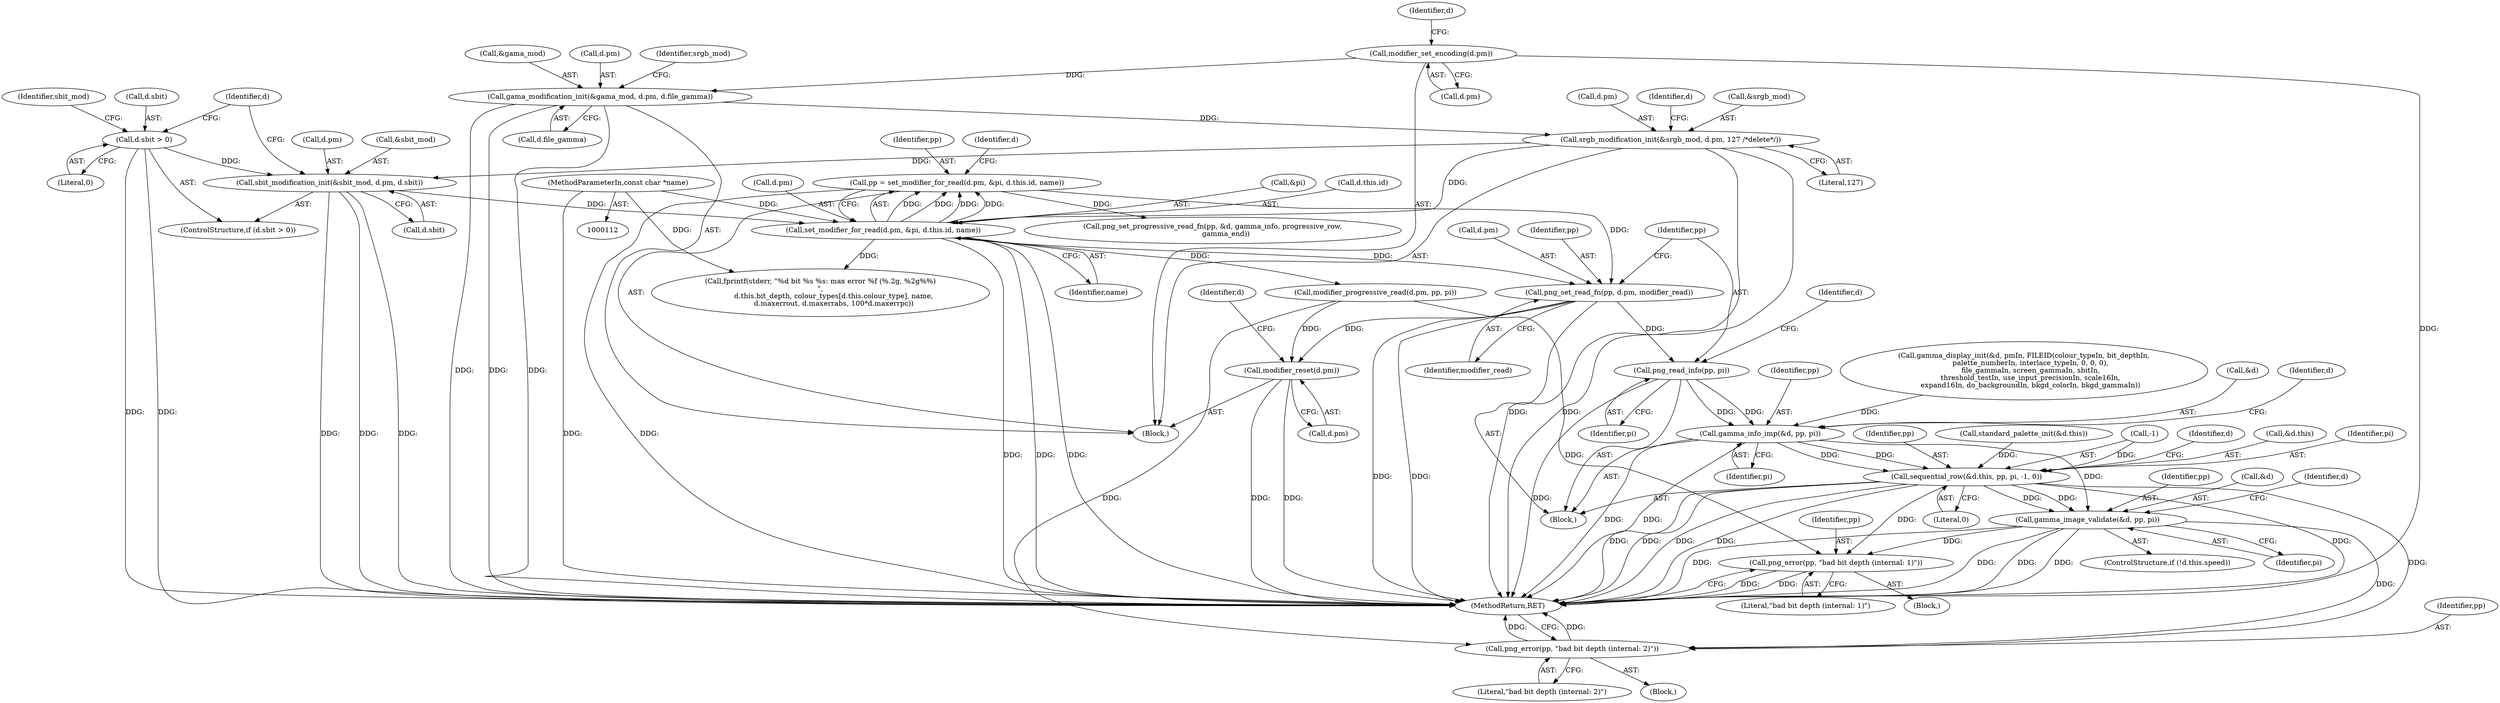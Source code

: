 digraph "0_Android_9d4853418ab2f754c2b63e091c29c5529b8b86ca_48@API" {
"1000272" [label="(Call,png_set_read_fn(pp, d.pm, modifier_read))"];
"1000229" [label="(Call,pp = set_modifier_for_read(d.pm, &pi, d.this.id, name))"];
"1000231" [label="(Call,set_modifier_for_read(d.pm, &pi, d.this.id, name))"];
"1000214" [label="(Call,sbit_modification_init(&sbit_mod, d.pm, d.sbit))"];
"1000201" [label="(Call,srgb_modification_init(&srgb_mod, d.pm, 127 /*delete*/))"];
"1000192" [label="(Call,gama_modification_init(&gama_mod, d.pm, d.file_gamma))"];
"1000172" [label="(Call,modifier_set_encoding(d.pm))"];
"1000209" [label="(Call,d.sbit > 0)"];
"1000122" [label="(MethodParameterIn,const char *name)"];
"1000278" [label="(Call,png_read_info(pp, pi))"];
"1000281" [label="(Call,gamma_info_imp(&d, pp, pi))"];
"1000286" [label="(Call,sequential_row(&d.this, pp, pi, -1, 0))"];
"1000303" [label="(Call,gamma_image_validate(&d, pp, pi))"];
"1000478" [label="(Call,png_error(pp, \"bad bit depth (internal: 1)\"))"];
"1000549" [label="(Call,png_error(pp, \"bad bit depth (internal: 2)\"))"];
"1000318" [label="(Call,modifier_reset(d.pm))"];
"1000285" [label="(Identifier,pi)"];
"1000226" [label="(Identifier,d)"];
"1000307" [label="(Identifier,pi)"];
"1000479" [label="(Identifier,pp)"];
"1000326" [label="(Identifier,d)"];
"1000274" [label="(Call,d.pm)"];
"1000277" [label="(Identifier,modifier_read)"];
"1000283" [label="(Identifier,d)"];
"1000279" [label="(Identifier,pp)"];
"1000220" [label="(Call,d.sbit)"];
"1000204" [label="(Call,d.pm)"];
"1000179" [label="(Identifier,d)"];
"1000235" [label="(Call,&pi)"];
"1000291" [label="(Identifier,pp)"];
"1000340" [label="(Call,fprintf(stderr, \"%d bit %s %s: max error %f (%.2g, %2g%%)\n\",\n            d.this.bit_depth, colour_types[d.this.colour_type], name,\n            d.maxerrout, d.maxerrabs, 100*d.maxerrpc))"];
"1000303" [label="(Call,gamma_image_validate(&d, pp, pi))"];
"1000237" [label="(Call,d.this.id)"];
"1000242" [label="(Identifier,name)"];
"1000232" [label="(Call,d.pm)"];
"1000278" [label="(Call,png_read_info(pp, pi))"];
"1000264" [label="(Call,modifier_progressive_read(d.pm, pp, pi))"];
"1000243" [label="(Call,standard_palette_init(&d.this))"];
"1000295" [label="(Literal,0)"];
"1000286" [label="(Call,sequential_row(&d.this, pp, pi, -1, 0))"];
"1000478" [label="(Call,png_error(pp, \"bad bit depth (internal: 1)\"))"];
"1000551" [label="(Literal,\"bad bit depth (internal: 2)\")"];
"1000293" [label="(Call,-1)"];
"1000213" [label="(Literal,0)"];
"1000207" [label="(Literal,127)"];
"1000284" [label="(Identifier,pp)"];
"1000319" [label="(Call,d.pm)"];
"1000193" [label="(Call,&gama_mod)"];
"1000480" [label="(Literal,\"bad bit depth (internal: 1)\")"];
"1000230" [label="(Identifier,pp)"];
"1000300" [label="(Identifier,d)"];
"1000173" [label="(Call,d.pm)"];
"1000304" [label="(Call,&d)"];
"1000208" [label="(ControlStructure,if (d.sbit > 0))"];
"1000137" [label="(Call,gamma_display_init(&d, pmIn, FILEID(colour_typeIn, bit_depthIn,\n      palette_numberIn, interlace_typeIn, 0, 0, 0),\n      file_gammaIn, screen_gammaIn, sbitIn,\n      threshold_testIn, use_input_precisionIn, scale16In,\n      expand16In, do_backgroundIn, bkgd_colorIn, bkgd_gammaIn))"];
"1000320" [label="(Identifier,d)"];
"1000257" [label="(Call,png_set_progressive_read_fn(pp, &d, gamma_info, progressive_row,\n            gamma_end))"];
"1000318" [label="(Call,modifier_reset(d.pm))"];
"1000211" [label="(Identifier,d)"];
"1000581" [label="(MethodReturn,RET)"];
"1000272" [label="(Call,png_set_read_fn(pp, d.pm, modifier_read))"];
"1000281" [label="(Call,gamma_info_imp(&d, pp, pi))"];
"1000216" [label="(Identifier,sbit_mod)"];
"1000159" [label="(Block,)"];
"1000306" [label="(Identifier,pp)"];
"1000282" [label="(Call,&d)"];
"1000390" [label="(Block,)"];
"1000246" [label="(Identifier,d)"];
"1000287" [label="(Call,&d.this)"];
"1000505" [label="(Block,)"];
"1000550" [label="(Identifier,pp)"];
"1000231" [label="(Call,set_modifier_for_read(d.pm, &pi, d.this.id, name))"];
"1000198" [label="(Call,d.file_gamma)"];
"1000217" [label="(Call,d.pm)"];
"1000192" [label="(Call,gama_modification_init(&gama_mod, d.pm, d.file_gamma))"];
"1000195" [label="(Call,d.pm)"];
"1000172" [label="(Call,modifier_set_encoding(d.pm))"];
"1000210" [label="(Call,d.sbit)"];
"1000273" [label="(Identifier,pp)"];
"1000280" [label="(Identifier,pi)"];
"1000289" [label="(Identifier,d)"];
"1000214" [label="(Call,sbit_modification_init(&sbit_mod, d.pm, d.sbit))"];
"1000201" [label="(Call,srgb_modification_init(&srgb_mod, d.pm, 127 /*delete*/))"];
"1000271" [label="(Block,)"];
"1000203" [label="(Identifier,srgb_mod)"];
"1000209" [label="(Call,d.sbit > 0)"];
"1000296" [label="(ControlStructure,if (!d.this.speed))"];
"1000202" [label="(Call,&srgb_mod)"];
"1000122" [label="(MethodParameterIn,const char *name)"];
"1000549" [label="(Call,png_error(pp, \"bad bit depth (internal: 2)\"))"];
"1000215" [label="(Call,&sbit_mod)"];
"1000229" [label="(Call,pp = set_modifier_for_read(d.pm, &pi, d.this.id, name))"];
"1000292" [label="(Identifier,pi)"];
"1000272" -> "1000271"  [label="AST: "];
"1000272" -> "1000277"  [label="CFG: "];
"1000273" -> "1000272"  [label="AST: "];
"1000274" -> "1000272"  [label="AST: "];
"1000277" -> "1000272"  [label="AST: "];
"1000279" -> "1000272"  [label="CFG: "];
"1000272" -> "1000581"  [label="DDG: "];
"1000272" -> "1000581"  [label="DDG: "];
"1000229" -> "1000272"  [label="DDG: "];
"1000231" -> "1000272"  [label="DDG: "];
"1000272" -> "1000278"  [label="DDG: "];
"1000272" -> "1000318"  [label="DDG: "];
"1000229" -> "1000159"  [label="AST: "];
"1000229" -> "1000231"  [label="CFG: "];
"1000230" -> "1000229"  [label="AST: "];
"1000231" -> "1000229"  [label="AST: "];
"1000246" -> "1000229"  [label="CFG: "];
"1000229" -> "1000581"  [label="DDG: "];
"1000231" -> "1000229"  [label="DDG: "];
"1000231" -> "1000229"  [label="DDG: "];
"1000231" -> "1000229"  [label="DDG: "];
"1000231" -> "1000229"  [label="DDG: "];
"1000229" -> "1000257"  [label="DDG: "];
"1000231" -> "1000242"  [label="CFG: "];
"1000232" -> "1000231"  [label="AST: "];
"1000235" -> "1000231"  [label="AST: "];
"1000237" -> "1000231"  [label="AST: "];
"1000242" -> "1000231"  [label="AST: "];
"1000231" -> "1000581"  [label="DDG: "];
"1000231" -> "1000581"  [label="DDG: "];
"1000231" -> "1000581"  [label="DDG: "];
"1000214" -> "1000231"  [label="DDG: "];
"1000201" -> "1000231"  [label="DDG: "];
"1000122" -> "1000231"  [label="DDG: "];
"1000231" -> "1000264"  [label="DDG: "];
"1000231" -> "1000340"  [label="DDG: "];
"1000214" -> "1000208"  [label="AST: "];
"1000214" -> "1000220"  [label="CFG: "];
"1000215" -> "1000214"  [label="AST: "];
"1000217" -> "1000214"  [label="AST: "];
"1000220" -> "1000214"  [label="AST: "];
"1000226" -> "1000214"  [label="CFG: "];
"1000214" -> "1000581"  [label="DDG: "];
"1000214" -> "1000581"  [label="DDG: "];
"1000214" -> "1000581"  [label="DDG: "];
"1000201" -> "1000214"  [label="DDG: "];
"1000209" -> "1000214"  [label="DDG: "];
"1000201" -> "1000159"  [label="AST: "];
"1000201" -> "1000207"  [label="CFG: "];
"1000202" -> "1000201"  [label="AST: "];
"1000204" -> "1000201"  [label="AST: "];
"1000207" -> "1000201"  [label="AST: "];
"1000211" -> "1000201"  [label="CFG: "];
"1000201" -> "1000581"  [label="DDG: "];
"1000201" -> "1000581"  [label="DDG: "];
"1000192" -> "1000201"  [label="DDG: "];
"1000192" -> "1000159"  [label="AST: "];
"1000192" -> "1000198"  [label="CFG: "];
"1000193" -> "1000192"  [label="AST: "];
"1000195" -> "1000192"  [label="AST: "];
"1000198" -> "1000192"  [label="AST: "];
"1000203" -> "1000192"  [label="CFG: "];
"1000192" -> "1000581"  [label="DDG: "];
"1000192" -> "1000581"  [label="DDG: "];
"1000192" -> "1000581"  [label="DDG: "];
"1000172" -> "1000192"  [label="DDG: "];
"1000172" -> "1000159"  [label="AST: "];
"1000172" -> "1000173"  [label="CFG: "];
"1000173" -> "1000172"  [label="AST: "];
"1000179" -> "1000172"  [label="CFG: "];
"1000172" -> "1000581"  [label="DDG: "];
"1000209" -> "1000208"  [label="AST: "];
"1000209" -> "1000213"  [label="CFG: "];
"1000210" -> "1000209"  [label="AST: "];
"1000213" -> "1000209"  [label="AST: "];
"1000216" -> "1000209"  [label="CFG: "];
"1000226" -> "1000209"  [label="CFG: "];
"1000209" -> "1000581"  [label="DDG: "];
"1000209" -> "1000581"  [label="DDG: "];
"1000122" -> "1000112"  [label="AST: "];
"1000122" -> "1000581"  [label="DDG: "];
"1000122" -> "1000340"  [label="DDG: "];
"1000278" -> "1000271"  [label="AST: "];
"1000278" -> "1000280"  [label="CFG: "];
"1000279" -> "1000278"  [label="AST: "];
"1000280" -> "1000278"  [label="AST: "];
"1000283" -> "1000278"  [label="CFG: "];
"1000278" -> "1000581"  [label="DDG: "];
"1000278" -> "1000281"  [label="DDG: "];
"1000278" -> "1000281"  [label="DDG: "];
"1000281" -> "1000271"  [label="AST: "];
"1000281" -> "1000285"  [label="CFG: "];
"1000282" -> "1000281"  [label="AST: "];
"1000284" -> "1000281"  [label="AST: "];
"1000285" -> "1000281"  [label="AST: "];
"1000289" -> "1000281"  [label="CFG: "];
"1000281" -> "1000581"  [label="DDG: "];
"1000281" -> "1000581"  [label="DDG: "];
"1000137" -> "1000281"  [label="DDG: "];
"1000281" -> "1000286"  [label="DDG: "];
"1000281" -> "1000286"  [label="DDG: "];
"1000281" -> "1000303"  [label="DDG: "];
"1000286" -> "1000271"  [label="AST: "];
"1000286" -> "1000295"  [label="CFG: "];
"1000287" -> "1000286"  [label="AST: "];
"1000291" -> "1000286"  [label="AST: "];
"1000292" -> "1000286"  [label="AST: "];
"1000293" -> "1000286"  [label="AST: "];
"1000295" -> "1000286"  [label="AST: "];
"1000300" -> "1000286"  [label="CFG: "];
"1000286" -> "1000581"  [label="DDG: "];
"1000286" -> "1000581"  [label="DDG: "];
"1000286" -> "1000581"  [label="DDG: "];
"1000286" -> "1000581"  [label="DDG: "];
"1000286" -> "1000581"  [label="DDG: "];
"1000243" -> "1000286"  [label="DDG: "];
"1000293" -> "1000286"  [label="DDG: "];
"1000286" -> "1000303"  [label="DDG: "];
"1000286" -> "1000303"  [label="DDG: "];
"1000286" -> "1000478"  [label="DDG: "];
"1000286" -> "1000549"  [label="DDG: "];
"1000303" -> "1000296"  [label="AST: "];
"1000303" -> "1000307"  [label="CFG: "];
"1000304" -> "1000303"  [label="AST: "];
"1000306" -> "1000303"  [label="AST: "];
"1000307" -> "1000303"  [label="AST: "];
"1000320" -> "1000303"  [label="CFG: "];
"1000303" -> "1000581"  [label="DDG: "];
"1000303" -> "1000581"  [label="DDG: "];
"1000303" -> "1000581"  [label="DDG: "];
"1000303" -> "1000581"  [label="DDG: "];
"1000303" -> "1000478"  [label="DDG: "];
"1000303" -> "1000549"  [label="DDG: "];
"1000478" -> "1000390"  [label="AST: "];
"1000478" -> "1000480"  [label="CFG: "];
"1000479" -> "1000478"  [label="AST: "];
"1000480" -> "1000478"  [label="AST: "];
"1000581" -> "1000478"  [label="CFG: "];
"1000478" -> "1000581"  [label="DDG: "];
"1000478" -> "1000581"  [label="DDG: "];
"1000264" -> "1000478"  [label="DDG: "];
"1000549" -> "1000505"  [label="AST: "];
"1000549" -> "1000551"  [label="CFG: "];
"1000550" -> "1000549"  [label="AST: "];
"1000551" -> "1000549"  [label="AST: "];
"1000581" -> "1000549"  [label="CFG: "];
"1000549" -> "1000581"  [label="DDG: "];
"1000549" -> "1000581"  [label="DDG: "];
"1000264" -> "1000549"  [label="DDG: "];
"1000318" -> "1000159"  [label="AST: "];
"1000318" -> "1000319"  [label="CFG: "];
"1000319" -> "1000318"  [label="AST: "];
"1000326" -> "1000318"  [label="CFG: "];
"1000318" -> "1000581"  [label="DDG: "];
"1000318" -> "1000581"  [label="DDG: "];
"1000264" -> "1000318"  [label="DDG: "];
}
